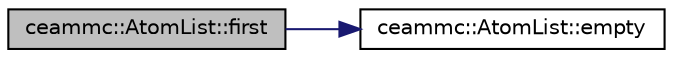 digraph "ceammc::AtomList::first"
{
  edge [fontname="Helvetica",fontsize="10",labelfontname="Helvetica",labelfontsize="10"];
  node [fontname="Helvetica",fontsize="10",shape=record];
  rankdir="LR";
  Node1 [label="ceammc::AtomList::first",height=0.2,width=0.4,color="black", fillcolor="grey75", style="filled" fontcolor="black"];
  Node1 -> Node2 [color="midnightblue",fontsize="10",style="solid",fontname="Helvetica"];
  Node2 [label="ceammc::AtomList::empty",height=0.2,width=0.4,color="black", fillcolor="white", style="filled",URL="$classceammc_1_1_atom_list.html#ab715e73830704d7b06248bd137e5ccfa"];
}
